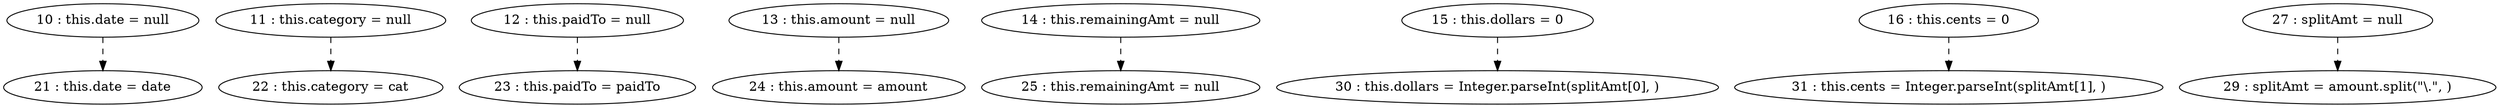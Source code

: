 digraph G {
"10 : this.date = null"
"10 : this.date = null" -> "21 : this.date = date" [style=dashed]
"11 : this.category = null"
"11 : this.category = null" -> "22 : this.category = cat" [style=dashed]
"12 : this.paidTo = null"
"12 : this.paidTo = null" -> "23 : this.paidTo = paidTo" [style=dashed]
"13 : this.amount = null"
"13 : this.amount = null" -> "24 : this.amount = amount" [style=dashed]
"14 : this.remainingAmt = null"
"14 : this.remainingAmt = null" -> "25 : this.remainingAmt = null" [style=dashed]
"15 : this.dollars = 0"
"15 : this.dollars = 0" -> "30 : this.dollars = Integer.parseInt(splitAmt[0], )" [style=dashed]
"16 : this.cents = 0"
"16 : this.cents = 0" -> "31 : this.cents = Integer.parseInt(splitAmt[1], )" [style=dashed]
"21 : this.date = date"
"22 : this.category = cat"
"23 : this.paidTo = paidTo"
"24 : this.amount = amount"
"25 : this.remainingAmt = null"
"27 : splitAmt = null"
"27 : splitAmt = null" -> "29 : splitAmt = amount.split(\"\\.\", )" [style=dashed]
"29 : splitAmt = amount.split(\"\\.\", )"
"30 : this.dollars = Integer.parseInt(splitAmt[0], )"
"31 : this.cents = Integer.parseInt(splitAmt[1], )"
}